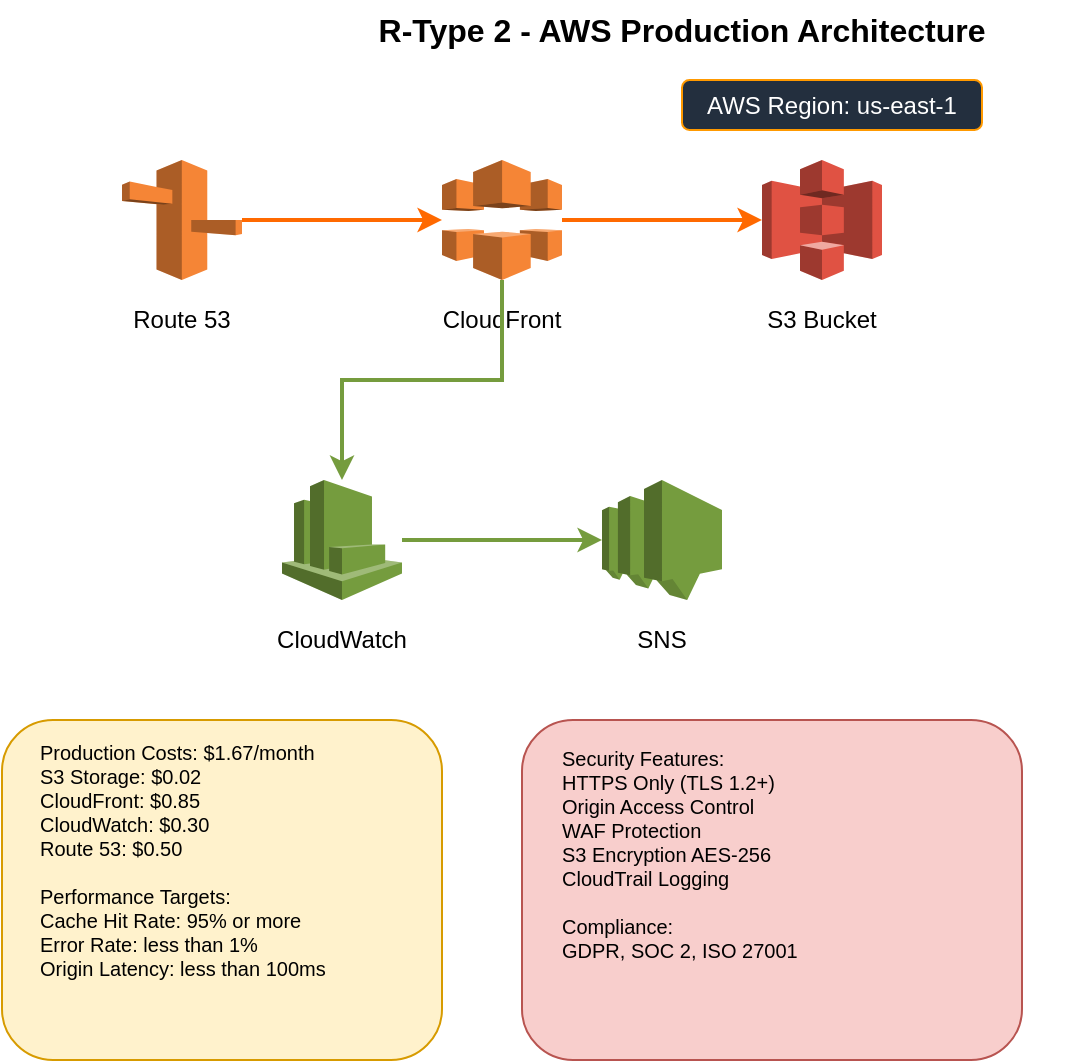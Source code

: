 <mxfile version="27.1.5">
  <diagram name="AWS Production" id="aws-prod">
    <mxGraphModel dx="946" dy="644" grid="1" gridSize="10" guides="1" tooltips="1" connect="1" arrows="1" fold="1" page="1" pageScale="1" pageWidth="827" pageHeight="1169" math="0" shadow="0">
      <root>
        <mxCell id="0" />
        <mxCell id="1" parent="0" />
        <mxCell id="2" value="R-Type 2 - AWS Production Architecture" style="text;html=1;strokeColor=none;fillColor=none;align=center;verticalAlign=middle;whiteSpace=wrap;rounded=0;fontSize=16;fontStyle=1;" parent="1" vertex="1">
          <mxGeometry x="200" y="40" width="400" height="30" as="geometry" />
        </mxCell>
        <mxCell id="3" value="" style="outlineConnect=0;dashed=0;verticalLabelPosition=bottom;verticalAlign=top;align=center;html=1;shape=mxgraph.aws3.route_53;fillColor=#F58536;gradientColor=none;" parent="1" vertex="1">
          <mxGeometry x="120" y="120" width="60" height="60" as="geometry" />
        </mxCell>
        <mxCell id="4" value="Route 53" style="text;html=1;strokeColor=none;fillColor=none;align=center;verticalAlign=middle;whiteSpace=wrap;rounded=0;fontSize=12;" parent="1" vertex="1">
          <mxGeometry x="110" y="190" width="80" height="20" as="geometry" />
        </mxCell>
        <mxCell id="5" value="" style="outlineConnect=0;dashed=0;verticalLabelPosition=bottom;verticalAlign=top;align=center;html=1;shape=mxgraph.aws3.cloudfront;fillColor=#F58536;gradientColor=none;" parent="1" vertex="1">
          <mxGeometry x="280" y="120" width="60" height="60" as="geometry" />
        </mxCell>
        <mxCell id="6" value="CloudFront" style="text;html=1;strokeColor=none;fillColor=none;align=center;verticalAlign=middle;whiteSpace=wrap;rounded=0;fontSize=12;" parent="1" vertex="1">
          <mxGeometry x="270" y="190" width="80" height="20" as="geometry" />
        </mxCell>
        <mxCell id="7" value="" style="outlineConnect=0;dashed=0;verticalLabelPosition=bottom;verticalAlign=top;align=center;html=1;shape=mxgraph.aws3.s3;fillColor=#E05243;gradientColor=none;" parent="1" vertex="1">
          <mxGeometry x="440" y="120" width="60" height="60" as="geometry" />
        </mxCell>
        <mxCell id="8" value="S3 Bucket" style="text;html=1;strokeColor=none;fillColor=none;align=center;verticalAlign=middle;whiteSpace=wrap;rounded=0;fontSize=12;" parent="1" vertex="1">
          <mxGeometry x="430" y="190" width="80" height="20" as="geometry" />
        </mxCell>
        <mxCell id="9" value="" style="outlineConnect=0;dashed=0;verticalLabelPosition=bottom;verticalAlign=top;align=center;html=1;shape=mxgraph.aws3.cloudwatch;fillColor=#759C3E;gradientColor=none;" parent="1" vertex="1">
          <mxGeometry x="200" y="280" width="60" height="60" as="geometry" />
        </mxCell>
        <mxCell id="10" value="CloudWatch" style="text;html=1;strokeColor=none;fillColor=none;align=center;verticalAlign=middle;whiteSpace=wrap;rounded=0;fontSize=12;" parent="1" vertex="1">
          <mxGeometry x="190" y="350" width="80" height="20" as="geometry" />
        </mxCell>
        <mxCell id="11" value="" style="outlineConnect=0;dashed=0;verticalLabelPosition=bottom;verticalAlign=top;align=center;html=1;shape=mxgraph.aws3.sns;fillColor=#759C3E;gradientColor=none;" parent="1" vertex="1">
          <mxGeometry x="360" y="280" width="60" height="60" as="geometry" />
        </mxCell>
        <mxCell id="12" value="SNS" style="text;html=1;strokeColor=none;fillColor=none;align=center;verticalAlign=middle;whiteSpace=wrap;rounded=0;fontSize=12;" parent="1" vertex="1">
          <mxGeometry x="350" y="350" width="80" height="20" as="geometry" />
        </mxCell>
        <mxCell id="13" style="edgeStyle=orthogonalEdgeStyle;rounded=0;orthogonalLoop=1;jettySize=auto;html=1;exitX=1;exitY=0.5;exitDx=0;exitDy=0;entryX=0;entryY=0.5;entryDx=0;entryDy=0;strokeWidth=2;strokeColor=#FF6900;" parent="1" source="3" target="5" edge="1">
          <mxGeometry relative="1" as="geometry" />
        </mxCell>
        <mxCell id="14" style="edgeStyle=orthogonalEdgeStyle;rounded=0;orthogonalLoop=1;jettySize=auto;html=1;exitX=1;exitY=0.5;exitDx=0;exitDy=0;entryX=0;entryY=0.5;entryDx=0;entryDy=0;strokeWidth=2;strokeColor=#FF6900;" parent="1" source="5" target="7" edge="1">
          <mxGeometry relative="1" as="geometry" />
        </mxCell>
        <mxCell id="15" style="edgeStyle=orthogonalEdgeStyle;rounded=0;orthogonalLoop=1;jettySize=auto;html=1;exitX=0.5;exitY=1;exitDx=0;exitDy=0;entryX=0.5;entryY=0;entryDx=0;entryDy=0;strokeWidth=2;strokeColor=#759C3E;strokeStyle=dashed;" parent="1" source="5" target="9" edge="1">
          <mxGeometry relative="1" as="geometry" />
        </mxCell>
        <mxCell id="16" style="edgeStyle=orthogonalEdgeStyle;rounded=0;orthogonalLoop=1;jettySize=auto;html=1;exitX=1;exitY=0.5;exitDx=0;exitDy=0;entryX=0;entryY=0.5;entryDx=0;entryDy=0;strokeWidth=2;strokeColor=#759C3E;strokeStyle=dashed;" parent="1" source="9" target="11" edge="1">
          <mxGeometry relative="1" as="geometry" />
        </mxCell>
        <mxCell id="17" value="Production Costs: $1.67/month&#xa;S3 Storage: $0.02&#xa;CloudFront: $0.85&#xa;CloudWatch: $0.30&#xa;Route 53: $0.50&#xa;&#xa;Performance Targets:&#xa;Cache Hit Rate: 95% or more&#xa;Error Rate: less than 1%&#xa;Origin Latency: less than 100ms" style="text;html=1;strokeColor=#d79b00;fillColor=#fff2cc;align=left;verticalAlign=top;whiteSpace=wrap;rounded=1;fontSize=10;spacingTop=4;spacingLeft=17;" parent="1" vertex="1">
          <mxGeometry x="60" y="400" width="220" height="170" as="geometry" />
        </mxCell>
        <mxCell id="18" value="Security Features:&#xa;HTTPS Only (TLS 1.2+)&#xa;Origin Access Control&#xa;WAF Protection&#xa;S3 Encryption AES-256&#xa;CloudTrail Logging&#xa;&#xa;Compliance:&#xa;GDPR, SOC 2, ISO 27001" style="text;html=1;strokeColor=#b85450;fillColor=#f8cecc;align=left;verticalAlign=top;whiteSpace=wrap;rounded=1;fontSize=10;spacingLeft=18;spacingTop=7;" parent="1" vertex="1">
          <mxGeometry x="320" y="400" width="250" height="170" as="geometry" />
        </mxCell>
        <mxCell id="19" value="AWS Region: us-east-1" style="rounded=1;whiteSpace=wrap;html=1;fillColor=#232F3E;strokeColor=#FF9900;fontColor=#FFFFFF;fontSize=12;" parent="1" vertex="1">
          <mxGeometry x="400" y="80" width="150" height="25" as="geometry" />
        </mxCell>
      </root>
    </mxGraphModel>
  </diagram>
</mxfile>
